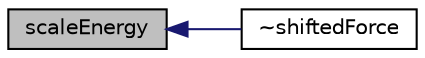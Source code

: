 digraph "scaleEnergy"
{
  bgcolor="transparent";
  edge [fontname="Helvetica",fontsize="10",labelfontname="Helvetica",labelfontsize="10"];
  node [fontname="Helvetica",fontsize="10",shape=record];
  rankdir="LR";
  Node1 [label="scaleEnergy",height=0.2,width=0.4,color="black", fillcolor="grey75", style="filled", fontcolor="black"];
  Node1 -> Node2 [dir="back",color="midnightblue",fontsize="10",style="solid",fontname="Helvetica"];
  Node2 [label="~shiftedForce",height=0.2,width=0.4,color="black",URL="$a02298.html#a6e51ab124f80eb0f8a95ff5417a64a0d",tooltip="Destructor. "];
}
